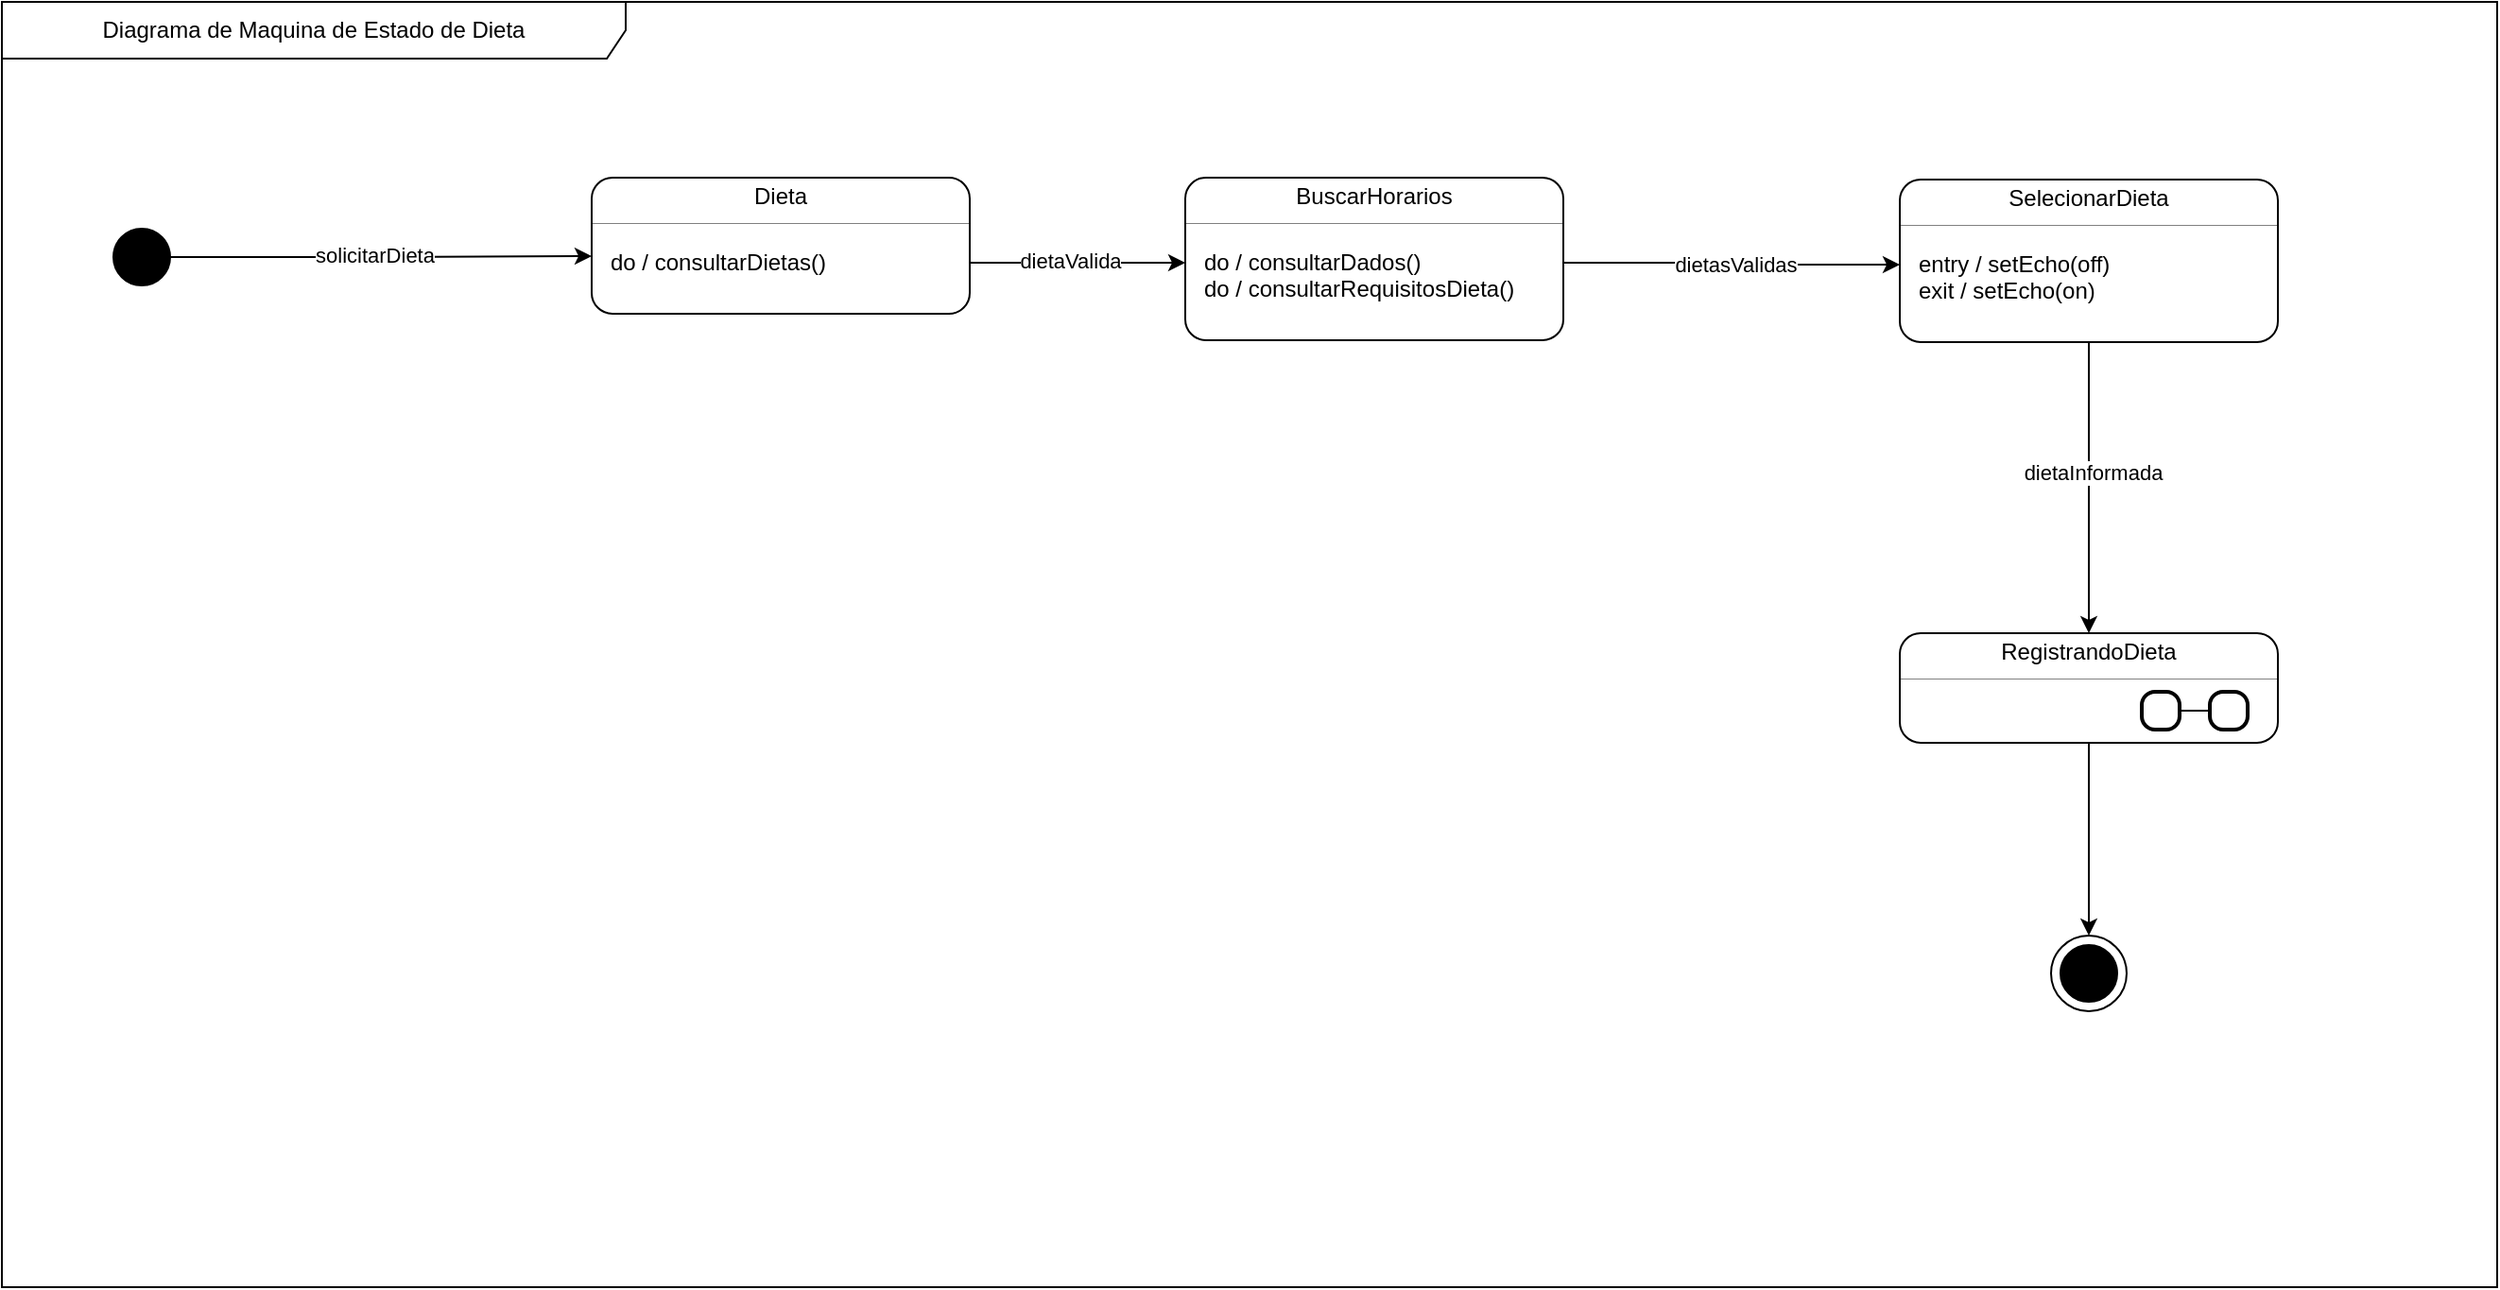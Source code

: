 <mxfile version="27.2.0">
  <diagram name="Página-1" id="rkKA7PGFBK53Unndse4Z">
    <mxGraphModel dx="940" dy="482" grid="1" gridSize="10" guides="1" tooltips="1" connect="1" arrows="1" fold="1" page="1" pageScale="1" pageWidth="827" pageHeight="1169" math="0" shadow="0" adaptiveColors="none">
      <root>
        <mxCell id="0" />
        <mxCell id="1" parent="0" />
        <mxCell id="KEeP2pG8xLHkVEjHomZx-1" value="" style="fontStyle=1;align=center;verticalAlign=middle;childLayout=stackLayout;horizontal=1;horizontalStack=0;resizeParent=1;resizeParentMax=0;resizeLast=0;marginBottom=0;rounded=1;absoluteArcSize=1;arcSize=22;" parent="1" vertex="1">
          <mxGeometry x="512" y="123" width="200" height="72" as="geometry" />
        </mxCell>
        <mxCell id="KEeP2pG8xLHkVEjHomZx-2" value="Dieta" style="html=1;align=center;spacing=0;verticalAlign=middle;strokeColor=none;fillColor=none;whiteSpace=wrap;" parent="KEeP2pG8xLHkVEjHomZx-1" vertex="1">
          <mxGeometry width="200" height="20" as="geometry" />
        </mxCell>
        <mxCell id="KEeP2pG8xLHkVEjHomZx-3" value="" style="line;strokeWidth=0.25;fillColor=none;align=left;verticalAlign=middle;spacingTop=-1;spacingLeft=3;spacingRight=3;rotatable=0;labelPosition=right;points=[];portConstraint=eastwest;" parent="KEeP2pG8xLHkVEjHomZx-1" vertex="1">
          <mxGeometry y="20" width="200" height="8" as="geometry" />
        </mxCell>
        <mxCell id="KEeP2pG8xLHkVEjHomZx-4" value="" style="html=1;align=left;spacing=0;spacingLeft=10;verticalAlign=middle;strokeColor=none;fillColor=none;whiteSpace=wrap;" parent="KEeP2pG8xLHkVEjHomZx-1" vertex="1">
          <mxGeometry y="28" width="200" height="10" as="geometry" />
        </mxCell>
        <mxCell id="KEeP2pG8xLHkVEjHomZx-5" value="do / consultarDietas()" style="html=1;align=left;spacing=0;spacingLeft=10;verticalAlign=middle;strokeColor=none;fillColor=none;whiteSpace=wrap;" parent="KEeP2pG8xLHkVEjHomZx-1" vertex="1">
          <mxGeometry y="38" width="200" height="14" as="geometry" />
        </mxCell>
        <mxCell id="KEeP2pG8xLHkVEjHomZx-6" value="" style="html=1;align=left;spacing=0;spacingLeft=10;verticalAlign=middle;strokeColor=none;fillColor=none;whiteSpace=wrap;" parent="KEeP2pG8xLHkVEjHomZx-1" vertex="1">
          <mxGeometry y="52" width="200" height="20" as="geometry" />
        </mxCell>
        <mxCell id="KEeP2pG8xLHkVEjHomZx-7" value="" style="fontStyle=1;align=center;verticalAlign=middle;childLayout=stackLayout;horizontal=1;horizontalStack=0;resizeParent=1;resizeParentMax=0;resizeLast=0;marginBottom=0;rounded=1;absoluteArcSize=1;arcSize=22;" parent="1" vertex="1">
          <mxGeometry x="826" y="123" width="200" height="86" as="geometry" />
        </mxCell>
        <mxCell id="KEeP2pG8xLHkVEjHomZx-8" value="BuscarHorarios" style="html=1;align=center;spacing=0;verticalAlign=middle;strokeColor=none;fillColor=none;whiteSpace=wrap;" parent="KEeP2pG8xLHkVEjHomZx-7" vertex="1">
          <mxGeometry width="200" height="20" as="geometry" />
        </mxCell>
        <mxCell id="KEeP2pG8xLHkVEjHomZx-9" value="" style="line;strokeWidth=0.25;fillColor=none;align=left;verticalAlign=middle;spacingTop=-1;spacingLeft=3;spacingRight=3;rotatable=0;labelPosition=right;points=[];portConstraint=eastwest;" parent="KEeP2pG8xLHkVEjHomZx-7" vertex="1">
          <mxGeometry y="20" width="200" height="8" as="geometry" />
        </mxCell>
        <mxCell id="KEeP2pG8xLHkVEjHomZx-10" value="" style="html=1;align=left;spacing=0;spacingLeft=10;verticalAlign=middle;strokeColor=none;fillColor=none;whiteSpace=wrap;" parent="KEeP2pG8xLHkVEjHomZx-7" vertex="1">
          <mxGeometry y="28" width="200" height="10" as="geometry" />
        </mxCell>
        <mxCell id="KEeP2pG8xLHkVEjHomZx-11" value="do / consultarDados()" style="html=1;align=left;spacing=0;spacingLeft=10;verticalAlign=middle;strokeColor=none;fillColor=none;whiteSpace=wrap;" parent="KEeP2pG8xLHkVEjHomZx-7" vertex="1">
          <mxGeometry y="38" width="200" height="14" as="geometry" />
        </mxCell>
        <mxCell id="KEeP2pG8xLHkVEjHomZx-60" value="do / consultarRequisitosDieta()" style="html=1;align=left;spacing=0;spacingLeft=10;verticalAlign=middle;strokeColor=none;fillColor=none;whiteSpace=wrap;" parent="KEeP2pG8xLHkVEjHomZx-7" vertex="1">
          <mxGeometry y="52" width="200" height="14" as="geometry" />
        </mxCell>
        <mxCell id="KEeP2pG8xLHkVEjHomZx-13" value="" style="html=1;align=left;spacing=0;spacingLeft=10;verticalAlign=middle;strokeColor=none;fillColor=none;whiteSpace=wrap;" parent="KEeP2pG8xLHkVEjHomZx-7" vertex="1">
          <mxGeometry y="66" width="200" height="20" as="geometry" />
        </mxCell>
        <mxCell id="KEeP2pG8xLHkVEjHomZx-14" style="edgeStyle=orthogonalEdgeStyle;rounded=0;orthogonalLoop=1;jettySize=auto;html=1;entryX=0.5;entryY=0;entryDx=0;entryDy=0;" parent="1" source="KEeP2pG8xLHkVEjHomZx-16" target="KEeP2pG8xLHkVEjHomZx-27" edge="1">
          <mxGeometry relative="1" as="geometry" />
        </mxCell>
        <mxCell id="KEeP2pG8xLHkVEjHomZx-15" value="dietaInformada" style="edgeLabel;html=1;align=center;verticalAlign=middle;resizable=0;points=[];" parent="KEeP2pG8xLHkVEjHomZx-14" vertex="1" connectable="0">
          <mxGeometry x="-0.097" y="2" relative="1" as="geometry">
            <mxPoint y="-1" as="offset" />
          </mxGeometry>
        </mxCell>
        <mxCell id="KEeP2pG8xLHkVEjHomZx-16" value="" style="fontStyle=1;align=center;verticalAlign=middle;childLayout=stackLayout;horizontal=1;horizontalStack=0;resizeParent=1;resizeParentMax=0;resizeLast=0;marginBottom=0;rounded=1;absoluteArcSize=1;arcSize=22;" parent="1" vertex="1">
          <mxGeometry x="1204" y="124" width="200" height="86" as="geometry" />
        </mxCell>
        <mxCell id="KEeP2pG8xLHkVEjHomZx-17" value="SelecionarDieta" style="html=1;align=center;spacing=0;verticalAlign=middle;strokeColor=none;fillColor=none;whiteSpace=wrap;" parent="KEeP2pG8xLHkVEjHomZx-16" vertex="1">
          <mxGeometry width="200" height="20" as="geometry" />
        </mxCell>
        <mxCell id="KEeP2pG8xLHkVEjHomZx-18" value="" style="line;strokeWidth=0.25;fillColor=none;align=left;verticalAlign=middle;spacingTop=-1;spacingLeft=3;spacingRight=3;rotatable=0;labelPosition=right;points=[];portConstraint=eastwest;" parent="KEeP2pG8xLHkVEjHomZx-16" vertex="1">
          <mxGeometry y="20" width="200" height="8" as="geometry" />
        </mxCell>
        <mxCell id="KEeP2pG8xLHkVEjHomZx-19" value="" style="html=1;align=left;spacing=0;spacingLeft=10;verticalAlign=middle;strokeColor=none;fillColor=none;whiteSpace=wrap;" parent="KEeP2pG8xLHkVEjHomZx-16" vertex="1">
          <mxGeometry y="28" width="200" height="10" as="geometry" />
        </mxCell>
        <mxCell id="KEeP2pG8xLHkVEjHomZx-20" value="entry / setEcho(off)" style="html=1;align=left;spacing=0;spacingLeft=10;verticalAlign=middle;strokeColor=none;fillColor=none;whiteSpace=wrap;" parent="KEeP2pG8xLHkVEjHomZx-16" vertex="1">
          <mxGeometry y="38" width="200" height="14" as="geometry" />
        </mxCell>
        <mxCell id="KEeP2pG8xLHkVEjHomZx-21" value="exit / setEcho(on)" style="html=1;align=left;spacingLeft=10;spacing=0;verticalAlign=middle;strokeColor=none;fillColor=none;whiteSpace=wrap;" parent="KEeP2pG8xLHkVEjHomZx-16" vertex="1">
          <mxGeometry y="52" width="200" height="14" as="geometry" />
        </mxCell>
        <mxCell id="KEeP2pG8xLHkVEjHomZx-22" value="" style="html=1;align=left;spacing=0;spacingLeft=10;verticalAlign=middle;strokeColor=none;fillColor=none;whiteSpace=wrap;" parent="KEeP2pG8xLHkVEjHomZx-16" vertex="1">
          <mxGeometry y="66" width="200" height="20" as="geometry" />
        </mxCell>
        <mxCell id="KEeP2pG8xLHkVEjHomZx-23" style="edgeStyle=orthogonalEdgeStyle;rounded=0;orthogonalLoop=1;jettySize=auto;html=1;entryX=0;entryY=0.25;entryDx=0;entryDy=0;" parent="1" source="KEeP2pG8xLHkVEjHomZx-25" target="KEeP2pG8xLHkVEjHomZx-5" edge="1">
          <mxGeometry relative="1" as="geometry" />
        </mxCell>
        <mxCell id="KEeP2pG8xLHkVEjHomZx-24" value="solicitarDieta" style="edgeLabel;html=1;align=center;verticalAlign=middle;resizable=0;points=[];" parent="KEeP2pG8xLHkVEjHomZx-23" vertex="1" connectable="0">
          <mxGeometry x="-0.285" y="2" relative="1" as="geometry">
            <mxPoint x="28" y="1" as="offset" />
          </mxGeometry>
        </mxCell>
        <mxCell id="KEeP2pG8xLHkVEjHomZx-25" value="" style="ellipse;fillColor=strokeColor;html=1;" parent="1" vertex="1">
          <mxGeometry x="259" y="150" width="30" height="30" as="geometry" />
        </mxCell>
        <mxCell id="KEeP2pG8xLHkVEjHomZx-26" value="" style="fontStyle=1;align=center;verticalAlign=middle;childLayout=stackLayout;horizontal=1;horizontalStack=0;resizeParent=1;resizeParentMax=0;resizeLast=0;marginBottom=0;rounded=1;absoluteArcSize=1;arcSize=22;" parent="1" vertex="1">
          <mxGeometry x="1204" y="364" width="200" height="58" as="geometry" />
        </mxCell>
        <mxCell id="KEeP2pG8xLHkVEjHomZx-27" value="RegistrandoDieta" style="html=1;align=center;spacing=0;verticalAlign=middle;strokeColor=none;fillColor=none;whiteSpace=wrap;" parent="KEeP2pG8xLHkVEjHomZx-26" vertex="1">
          <mxGeometry width="200" height="20" as="geometry" />
        </mxCell>
        <mxCell id="KEeP2pG8xLHkVEjHomZx-28" value="" style="line;strokeWidth=0.25;fillColor=none;align=left;verticalAlign=middle;spacingTop=-1;spacingLeft=3;spacingRight=3;rotatable=0;labelPosition=right;points=[];portConstraint=eastwest;" parent="KEeP2pG8xLHkVEjHomZx-26" vertex="1">
          <mxGeometry y="20" width="200" height="8" as="geometry" />
        </mxCell>
        <mxCell id="KEeP2pG8xLHkVEjHomZx-29" value="" style="html=1;align=left;spacing=0;spacingLeft=10;verticalAlign=middle;strokeColor=none;fillColor=none;whiteSpace=wrap;" parent="KEeP2pG8xLHkVEjHomZx-26" vertex="1">
          <mxGeometry y="28" width="200" height="10" as="geometry" />
        </mxCell>
        <mxCell id="KEeP2pG8xLHkVEjHomZx-30" value="" style="html=1;align=left;spacing=0;spacingLeft=10;verticalAlign=middle;strokeColor=none;fillColor=none;whiteSpace=wrap;" parent="KEeP2pG8xLHkVEjHomZx-26" vertex="1">
          <mxGeometry y="38" width="200" height="20" as="geometry" />
        </mxCell>
        <mxCell id="KEeP2pG8xLHkVEjHomZx-31" style="edgeStyle=orthogonalEdgeStyle;rounded=0;orthogonalLoop=1;jettySize=auto;html=1;" parent="1" source="KEeP2pG8xLHkVEjHomZx-5" target="KEeP2pG8xLHkVEjHomZx-11" edge="1">
          <mxGeometry relative="1" as="geometry" />
        </mxCell>
        <mxCell id="KEeP2pG8xLHkVEjHomZx-32" value="dietaValida" style="edgeLabel;html=1;align=center;verticalAlign=middle;resizable=0;points=[];" parent="KEeP2pG8xLHkVEjHomZx-31" vertex="1" connectable="0">
          <mxGeometry x="-0.172" relative="1" as="geometry">
            <mxPoint x="6" y="-1" as="offset" />
          </mxGeometry>
        </mxCell>
        <mxCell id="KEeP2pG8xLHkVEjHomZx-33" style="edgeStyle=orthogonalEdgeStyle;rounded=0;orthogonalLoop=1;jettySize=auto;html=1;entryX=0;entryY=0.5;entryDx=0;entryDy=0;" parent="1" source="KEeP2pG8xLHkVEjHomZx-11" target="KEeP2pG8xLHkVEjHomZx-20" edge="1">
          <mxGeometry relative="1" as="geometry" />
        </mxCell>
        <mxCell id="KEeP2pG8xLHkVEjHomZx-34" value="dietasValidas" style="edgeLabel;html=1;align=center;verticalAlign=middle;resizable=0;points=[];" parent="KEeP2pG8xLHkVEjHomZx-33" vertex="1" connectable="0">
          <mxGeometry x="-0.211" y="1" relative="1" as="geometry">
            <mxPoint x="20" y="2" as="offset" />
          </mxGeometry>
        </mxCell>
        <mxCell id="KEeP2pG8xLHkVEjHomZx-35" value="" style="shape=mxgraph.sysml.actFinal;html=1;verticalLabelPosition=bottom;labelBackgroundColor=#ffffff;verticalAlign=top;" parent="1" vertex="1">
          <mxGeometry x="1284" y="524" width="40" height="40" as="geometry" />
        </mxCell>
        <mxCell id="KEeP2pG8xLHkVEjHomZx-36" value="" style="rounded=1;whiteSpace=wrap;html=1;absoluteArcSize=1;arcSize=14;strokeWidth=2;" parent="1" vertex="1">
          <mxGeometry x="1332" y="395" width="20" height="20" as="geometry" />
        </mxCell>
        <mxCell id="KEeP2pG8xLHkVEjHomZx-37" style="rounded=0;orthogonalLoop=1;jettySize=auto;html=1;entryX=1;entryY=0.5;entryDx=0;entryDy=0;endArrow=none;startFill=0;" parent="1" source="KEeP2pG8xLHkVEjHomZx-38" target="KEeP2pG8xLHkVEjHomZx-36" edge="1">
          <mxGeometry relative="1" as="geometry" />
        </mxCell>
        <mxCell id="KEeP2pG8xLHkVEjHomZx-38" value="" style="rounded=1;whiteSpace=wrap;html=1;absoluteArcSize=1;arcSize=14;strokeWidth=2;" parent="1" vertex="1">
          <mxGeometry x="1368" y="395" width="20" height="20" as="geometry" />
        </mxCell>
        <mxCell id="KEeP2pG8xLHkVEjHomZx-39" style="edgeStyle=orthogonalEdgeStyle;rounded=0;orthogonalLoop=1;jettySize=auto;html=1;entryX=0.5;entryY=0;entryDx=0;entryDy=0;entryPerimeter=0;" parent="1" source="KEeP2pG8xLHkVEjHomZx-30" target="KEeP2pG8xLHkVEjHomZx-35" edge="1">
          <mxGeometry relative="1" as="geometry" />
        </mxCell>
        <mxCell id="KEeP2pG8xLHkVEjHomZx-59" value="Diagrama de Maquina de Estado de Dieta" style="shape=umlFrame;whiteSpace=wrap;html=1;pointerEvents=0;recursiveResize=0;container=1;collapsible=0;width=330;height=30;" parent="1" vertex="1">
          <mxGeometry x="200" y="30" width="1320" height="680" as="geometry" />
        </mxCell>
      </root>
    </mxGraphModel>
  </diagram>
</mxfile>
